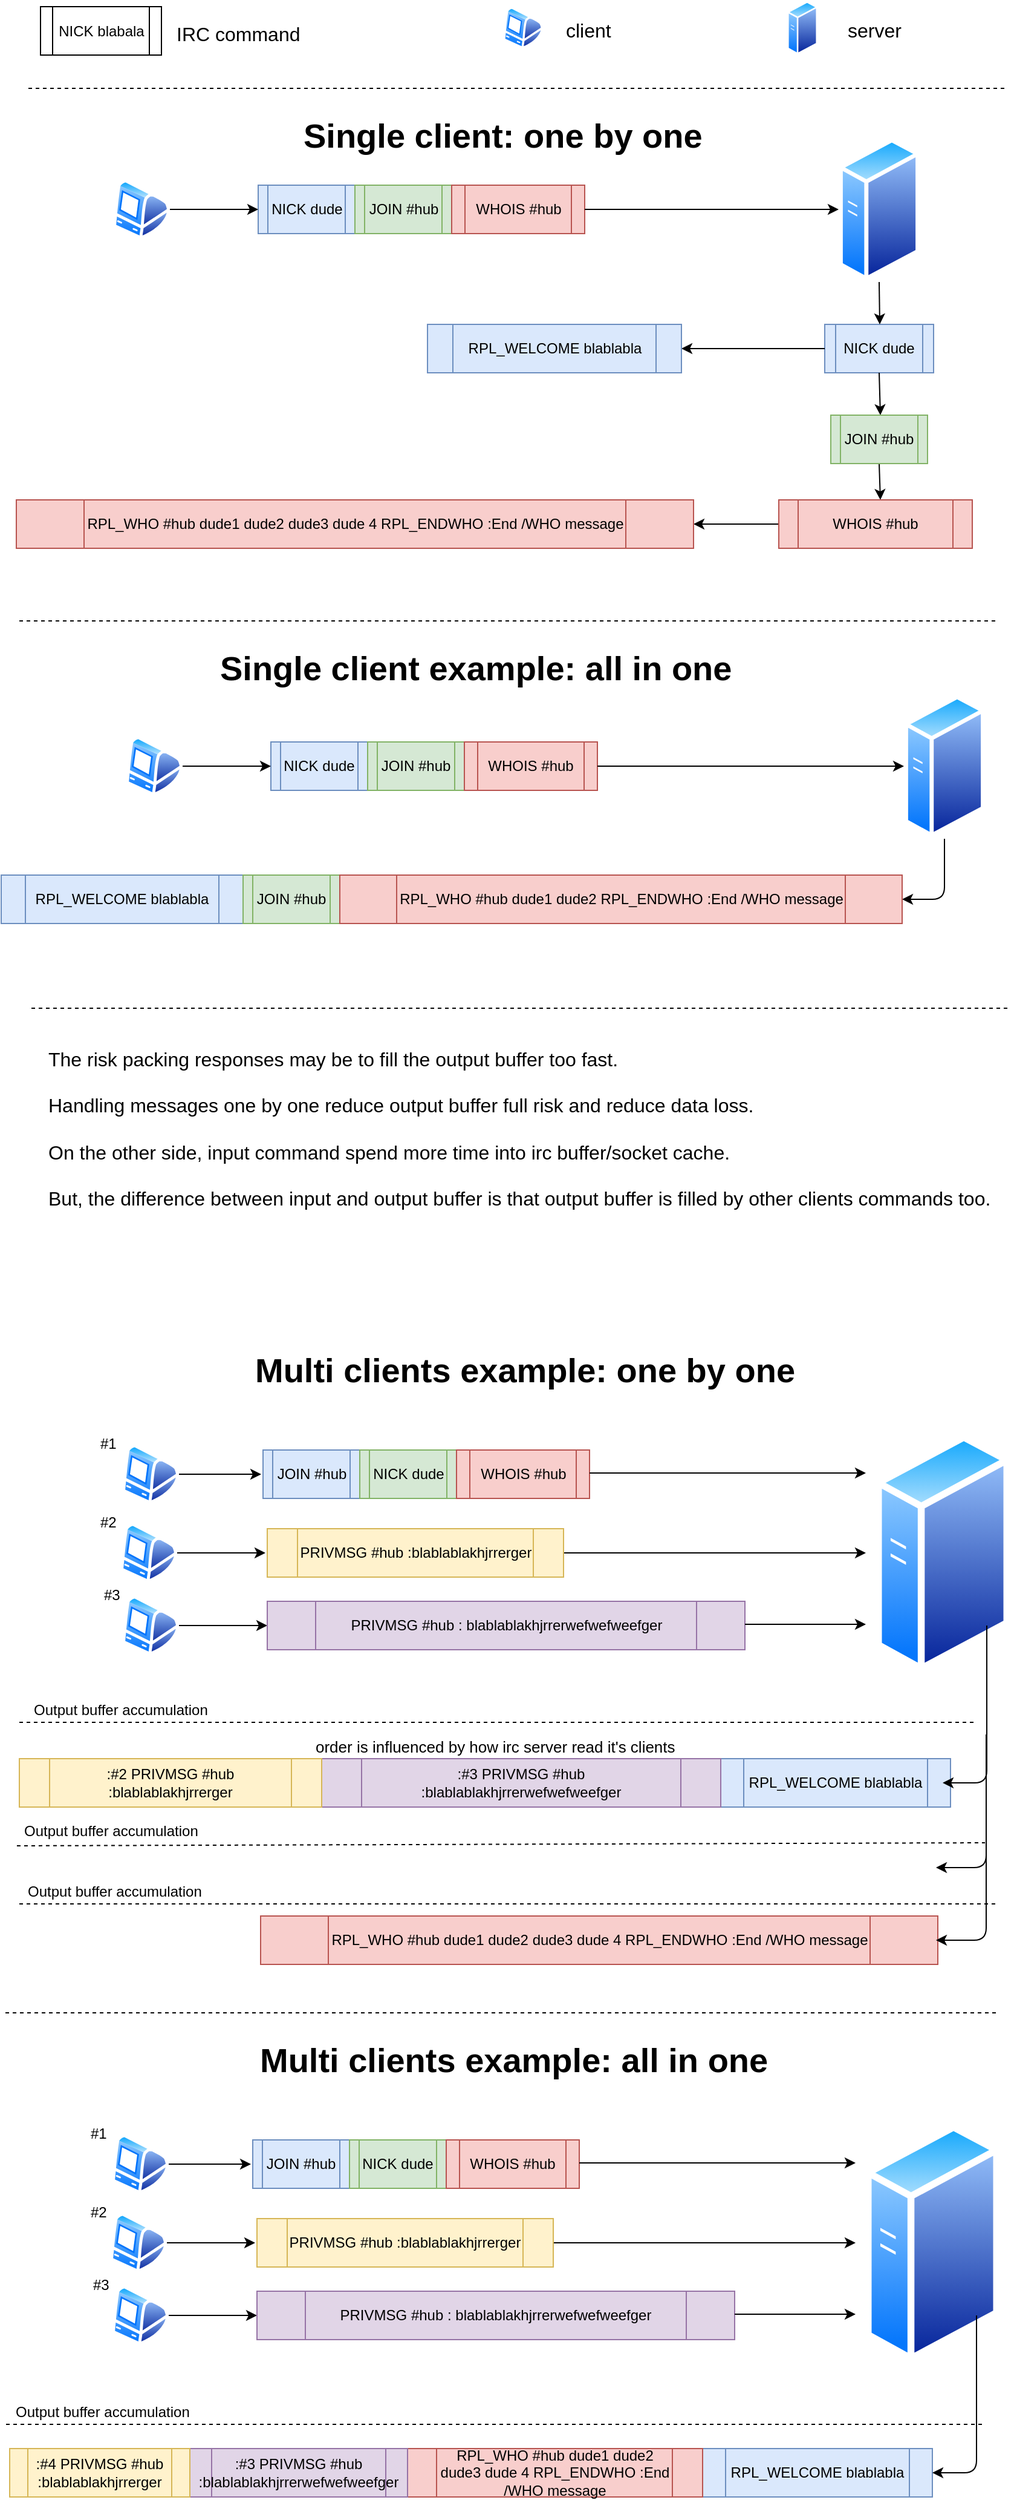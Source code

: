 <mxfile version="12.2.6" type="device" pages="1"><diagram id="_g7I_gAFXNiaw16Z2st8" name="Page-1"><mxGraphModel dx="1016" dy="978" grid="1" gridSize="10" guides="1" tooltips="1" connect="1" arrows="1" fold="1" page="1" pageScale="1" pageWidth="850" pageHeight="1100" math="0" shadow="0"><root><mxCell id="0"/><mxCell id="1" parent="0"/><mxCell id="Nf7ZpMM-DBBKTVb-0pVa-1" value="NICK dude" style="shape=process;whiteSpace=wrap;html=1;backgroundOutline=1;fillColor=#dae8fc;strokeColor=#6c8ebf;" vertex="1" parent="1"><mxGeometry x="217.5" y="160" width="80" height="40" as="geometry"/></mxCell><mxCell id="Nf7ZpMM-DBBKTVb-0pVa-3" value="" style="aspect=fixed;perimeter=ellipsePerimeter;html=1;align=center;shadow=0;dashed=0;spacingTop=3;image;image=img/lib/active_directory/mac_client.svg;" vertex="1" parent="1"><mxGeometry x="97.5" y="155" width="47" height="50" as="geometry"/></mxCell><mxCell id="Nf7ZpMM-DBBKTVb-0pVa-4" value="" style="aspect=fixed;perimeter=ellipsePerimeter;html=1;align=center;shadow=0;dashed=0;spacingTop=3;image;image=img/lib/active_directory/generic_server.svg;" vertex="1" parent="1"><mxGeometry x="697.5" y="120" width="67" height="120" as="geometry"/></mxCell><mxCell id="Nf7ZpMM-DBBKTVb-0pVa-5" value="JOIN #hub" style="shape=process;whiteSpace=wrap;html=1;backgroundOutline=1;fillColor=#d5e8d4;strokeColor=#82b366;" vertex="1" parent="1"><mxGeometry x="297.5" y="160" width="80" height="40" as="geometry"/></mxCell><mxCell id="Nf7ZpMM-DBBKTVb-0pVa-6" value="NICK blabala" style="shape=process;whiteSpace=wrap;html=1;backgroundOutline=1;" vertex="1" parent="1"><mxGeometry x="37.5" y="12.5" width="100" height="40" as="geometry"/></mxCell><mxCell id="Nf7ZpMM-DBBKTVb-0pVa-7" value="IRC command" style="text;html=1;resizable=0;points=[];autosize=1;align=left;verticalAlign=top;spacingTop=-4;fontSize=16;" vertex="1" parent="1"><mxGeometry x="148" y="22.5" width="120" height="20" as="geometry"/></mxCell><mxCell id="Nf7ZpMM-DBBKTVb-0pVa-8" value="WHOIS #hub" style="shape=process;whiteSpace=wrap;html=1;backgroundOutline=1;fillColor=#f8cecc;strokeColor=#b85450;" vertex="1" parent="1"><mxGeometry x="377.5" y="160" width="110" height="40" as="geometry"/></mxCell><mxCell id="Nf7ZpMM-DBBKTVb-0pVa-9" value="" style="endArrow=classic;html=1;entryX=0;entryY=0.5;entryDx=0;entryDy=0;exitX=1;exitY=0.5;exitDx=0;exitDy=0;" edge="1" parent="1" source="Nf7ZpMM-DBBKTVb-0pVa-8" target="Nf7ZpMM-DBBKTVb-0pVa-4"><mxGeometry width="50" height="50" relative="1" as="geometry"><mxPoint x="77.5" y="315" as="sourcePoint"/><mxPoint x="127.5" y="265" as="targetPoint"/></mxGeometry></mxCell><mxCell id="Nf7ZpMM-DBBKTVb-0pVa-12" value="NICK dude" style="shape=process;whiteSpace=wrap;html=1;backgroundOutline=1;fillColor=#dae8fc;strokeColor=#6c8ebf;" vertex="1" parent="1"><mxGeometry x="686" y="275" width="90" height="40" as="geometry"/></mxCell><mxCell id="Nf7ZpMM-DBBKTVb-0pVa-13" value="" style="endArrow=classic;html=1;exitX=0.5;exitY=1;exitDx=0;exitDy=0;" edge="1" parent="1" source="Nf7ZpMM-DBBKTVb-0pVa-4"><mxGeometry width="50" height="50" relative="1" as="geometry"><mxPoint x="77.5" y="655" as="sourcePoint"/><mxPoint x="731.5" y="275" as="targetPoint"/></mxGeometry></mxCell><mxCell id="Nf7ZpMM-DBBKTVb-0pVa-15" value="The risk packing responses may be to fill the output buffer too fast.&lt;br style=&quot;font-size: 16px&quot;&gt;&lt;br style=&quot;font-size: 16px&quot;&gt;Handling messages one by one reduce output buffer full risk and reduce data loss.&lt;br&gt;&lt;br&gt;On the other side, input command spend more time into irc buffer/socket cache.&lt;br style=&quot;font-size: 16px&quot;&gt;&lt;br style=&quot;font-size: 16px&quot;&gt;But, the difference between input and output buffer is that output buffer is filled by other clients commands too.&lt;br&gt;" style="text;html=1;resizable=0;points=[];autosize=1;align=left;verticalAlign=top;spacingTop=-4;fontSize=16;" vertex="1" parent="1"><mxGeometry x="41.5" y="870" width="790" height="130" as="geometry"/></mxCell><mxCell id="Nf7ZpMM-DBBKTVb-0pVa-18" value="" style="endArrow=classic;html=1;exitX=0.5;exitY=1;exitDx=0;exitDy=0;" edge="1" parent="1" source="Nf7ZpMM-DBBKTVb-0pVa-12"><mxGeometry width="50" height="50" relative="1" as="geometry"><mxPoint x="731" y="345" as="sourcePoint"/><mxPoint x="732" y="350" as="targetPoint"/></mxGeometry></mxCell><mxCell id="Nf7ZpMM-DBBKTVb-0pVa-19" value="" style="endArrow=classic;html=1;exitX=0;exitY=0.5;exitDx=0;exitDy=0;" edge="1" parent="1" source="Nf7ZpMM-DBBKTVb-0pVa-12"><mxGeometry width="50" height="50" relative="1" as="geometry"><mxPoint x="637.5" y="295" as="sourcePoint"/><mxPoint x="567.5" y="295" as="targetPoint"/></mxGeometry></mxCell><mxCell id="Nf7ZpMM-DBBKTVb-0pVa-21" value="" style="endArrow=classic;html=1;exitX=0.5;exitY=1;exitDx=0;exitDy=0;" edge="1" parent="1"><mxGeometry width="50" height="50" relative="1" as="geometry"><mxPoint x="731" y="390" as="sourcePoint"/><mxPoint x="732" y="420" as="targetPoint"/></mxGeometry></mxCell><mxCell id="Nf7ZpMM-DBBKTVb-0pVa-22" value="" style="endArrow=classic;html=1;entryX=1;entryY=0.5;entryDx=0;entryDy=0;exitX=0;exitY=0.5;exitDx=0;exitDy=0;" edge="1" parent="1" source="Nf7ZpMM-DBBKTVb-0pVa-25" target="Nf7ZpMM-DBBKTVb-0pVa-26"><mxGeometry width="50" height="50" relative="1" as="geometry"><mxPoint x="644.5" y="440" as="sourcePoint"/><mxPoint x="574.5" y="440" as="targetPoint"/></mxGeometry></mxCell><mxCell id="Nf7ZpMM-DBBKTVb-0pVa-23" value="RPL_WELCOME blablabla" style="shape=process;whiteSpace=wrap;html=1;backgroundOutline=1;fillColor=#dae8fc;strokeColor=#6c8ebf;" vertex="1" parent="1"><mxGeometry x="357.5" y="275" width="210" height="40" as="geometry"/></mxCell><mxCell id="Nf7ZpMM-DBBKTVb-0pVa-24" value="JOIN #hub" style="shape=process;whiteSpace=wrap;html=1;backgroundOutline=1;fillColor=#d5e8d4;strokeColor=#82b366;" vertex="1" parent="1"><mxGeometry x="691" y="350" width="80" height="40" as="geometry"/></mxCell><mxCell id="Nf7ZpMM-DBBKTVb-0pVa-25" value="WHOIS #hub" style="shape=process;whiteSpace=wrap;html=1;backgroundOutline=1;fillColor=#f8cecc;strokeColor=#b85450;" vertex="1" parent="1"><mxGeometry x="648" y="420" width="160" height="40" as="geometry"/></mxCell><mxCell id="Nf7ZpMM-DBBKTVb-0pVa-26" value="RPL_WHO #hub dude1 dude2 dude3 dude 4 RPL_ENDWHO :End /WHO message" style="shape=process;whiteSpace=wrap;html=1;backgroundOutline=1;fillColor=#f8cecc;strokeColor=#b85450;" vertex="1" parent="1"><mxGeometry x="17.5" y="420" width="560" height="40" as="geometry"/></mxCell><mxCell id="Nf7ZpMM-DBBKTVb-0pVa-27" value="" style="endArrow=classic;html=1;entryX=0;entryY=0.5;entryDx=0;entryDy=0;exitX=1;exitY=0.5;exitDx=0;exitDy=0;" edge="1" parent="1" source="Nf7ZpMM-DBBKTVb-0pVa-3" target="Nf7ZpMM-DBBKTVb-0pVa-1"><mxGeometry width="50" height="50" relative="1" as="geometry"><mxPoint x="497.5" y="190" as="sourcePoint"/><mxPoint x="707.5" y="190" as="targetPoint"/></mxGeometry></mxCell><mxCell id="Nf7ZpMM-DBBKTVb-0pVa-31" value="Single client: one by one" style="text;html=1;resizable=0;points=[];autosize=1;align=left;verticalAlign=top;spacingTop=-4;fontSize=28;fontStyle=1" vertex="1" parent="1"><mxGeometry x="252.5" y="100" width="320" height="40" as="geometry"/></mxCell><mxCell id="Nf7ZpMM-DBBKTVb-0pVa-32" value="" style="aspect=fixed;perimeter=ellipsePerimeter;html=1;align=center;shadow=0;dashed=0;spacingTop=3;image;image=img/lib/active_directory/mac_client.svg;" vertex="1" parent="1"><mxGeometry x="420" y="12.5" width="33" height="35" as="geometry"/></mxCell><mxCell id="Nf7ZpMM-DBBKTVb-0pVa-33" value="client" style="text;html=1;resizable=0;points=[];autosize=1;align=left;verticalAlign=top;spacingTop=-4;fontSize=16;fontStyle=0" vertex="1" parent="1"><mxGeometry x="470" y="20" width="80" height="40" as="geometry"/></mxCell><mxCell id="Nf7ZpMM-DBBKTVb-0pVa-34" value="" style="aspect=fixed;perimeter=ellipsePerimeter;html=1;align=center;shadow=0;dashed=0;spacingTop=3;image;image=img/lib/active_directory/generic_server.svg;" vertex="1" parent="1"><mxGeometry x="655" y="7.5" width="25" height="45" as="geometry"/></mxCell><mxCell id="Nf7ZpMM-DBBKTVb-0pVa-35" value="server" style="text;html=1;resizable=0;points=[];autosize=1;align=left;verticalAlign=top;spacingTop=-4;fontSize=16;fontStyle=0" vertex="1" parent="1"><mxGeometry x="702.5" y="20" width="50" height="20" as="geometry"/></mxCell><mxCell id="Nf7ZpMM-DBBKTVb-0pVa-37" value="" style="aspect=fixed;perimeter=ellipsePerimeter;html=1;align=center;shadow=0;dashed=0;spacingTop=3;image;image=img/lib/active_directory/mac_client.svg;" vertex="1" parent="1"><mxGeometry x="103.5" y="1265" width="47" height="50" as="geometry"/></mxCell><mxCell id="Nf7ZpMM-DBBKTVb-0pVa-38" value="" style="aspect=fixed;perimeter=ellipsePerimeter;html=1;align=center;shadow=0;dashed=0;spacingTop=3;image;image=img/lib/active_directory/generic_server.svg;" vertex="1" parent="1"><mxGeometry x="727.5" y="1190" width="112" height="200" as="geometry"/></mxCell><mxCell id="Nf7ZpMM-DBBKTVb-0pVa-41" value="" style="endArrow=classic;html=1;exitX=1;exitY=0.5;exitDx=0;exitDy=0;" edge="1" parent="1" source="Nf7ZpMM-DBBKTVb-0pVa-55"><mxGeometry width="50" height="50" relative="1" as="geometry"><mxPoint x="493.5" y="1290" as="sourcePoint"/><mxPoint x="720" y="1290" as="targetPoint"/></mxGeometry></mxCell><mxCell id="Nf7ZpMM-DBBKTVb-0pVa-47" value="" style="endArrow=classic;html=1;entryX=1;entryY=0.5;entryDx=0;entryDy=0;" edge="1" parent="1"><mxGeometry width="50" height="50" relative="1" as="geometry"><mxPoint x="819.5" y="1440" as="sourcePoint"/><mxPoint x="778" y="1550" as="targetPoint"/><Array as="points"><mxPoint x="819.5" y="1550"/></Array></mxGeometry></mxCell><mxCell id="Nf7ZpMM-DBBKTVb-0pVa-49" value="RPL_WELCOME blablabla" style="shape=process;whiteSpace=wrap;html=1;backgroundOutline=1;fillColor=#dae8fc;strokeColor=#6c8ebf;" vertex="1" parent="1"><mxGeometry x="600" y="1460" width="190" height="40" as="geometry"/></mxCell><mxCell id="Nf7ZpMM-DBBKTVb-0pVa-52" value="RPL_WHO #hub dude1 dude2 dude3 dude 4 RPL_ENDWHO :End /WHO message" style="shape=process;whiteSpace=wrap;html=1;backgroundOutline=1;fillColor=#f8cecc;strokeColor=#b85450;" vertex="1" parent="1"><mxGeometry x="219.5" y="1590" width="560" height="40" as="geometry"/></mxCell><mxCell id="Nf7ZpMM-DBBKTVb-0pVa-53" value="" style="endArrow=classic;html=1;entryX=0;entryY=0.5;entryDx=0;entryDy=0;exitX=1;exitY=0.5;exitDx=0;exitDy=0;" edge="1" parent="1" source="Nf7ZpMM-DBBKTVb-0pVa-37"><mxGeometry width="50" height="50" relative="1" as="geometry"><mxPoint x="503.5" y="1300" as="sourcePoint"/><mxPoint x="223.5" y="1290" as="targetPoint"/></mxGeometry></mxCell><mxCell id="Nf7ZpMM-DBBKTVb-0pVa-54" value="Multi clients example: one by one" style="text;html=1;resizable=0;points=[];autosize=1;align=left;verticalAlign=top;spacingTop=-4;fontSize=28;fontStyle=1" vertex="1" parent="1"><mxGeometry x="213" y="1120" width="430" height="40" as="geometry"/></mxCell><mxCell id="Nf7ZpMM-DBBKTVb-0pVa-55" value="PRIVMSG #hub :blablablakhjrrerger" style="shape=process;whiteSpace=wrap;html=1;backgroundOutline=1;fillColor=#fff2cc;strokeColor=#d6b656;" vertex="1" parent="1"><mxGeometry x="225" y="1270" width="245" height="40" as="geometry"/></mxCell><mxCell id="Nf7ZpMM-DBBKTVb-0pVa-56" value="" style="aspect=fixed;perimeter=ellipsePerimeter;html=1;align=center;shadow=0;dashed=0;spacingTop=3;image;image=img/lib/active_directory/mac_client.svg;" vertex="1" parent="1"><mxGeometry x="105" y="1200" width="47" height="50" as="geometry"/></mxCell><mxCell id="Nf7ZpMM-DBBKTVb-0pVa-59" value="" style="endArrow=classic;html=1;exitX=1;exitY=0.5;exitDx=0;exitDy=0;" edge="1" parent="1" source="Nf7ZpMM-DBBKTVb-0pVa-56"><mxGeometry width="50" height="50" relative="1" as="geometry"><mxPoint x="505" y="1235" as="sourcePoint"/><mxPoint x="220" y="1225" as="targetPoint"/></mxGeometry></mxCell><mxCell id="Nf7ZpMM-DBBKTVb-0pVa-71" value="" style="aspect=fixed;perimeter=ellipsePerimeter;html=1;align=center;shadow=0;dashed=0;spacingTop=3;image;image=img/lib/active_directory/mac_client.svg;" vertex="1" parent="1"><mxGeometry x="105" y="1325" width="47" height="50" as="geometry"/></mxCell><mxCell id="Nf7ZpMM-DBBKTVb-0pVa-74" value="" style="endArrow=classic;html=1;entryX=0;entryY=0.5;entryDx=0;entryDy=0;exitX=1;exitY=0.5;exitDx=0;exitDy=0;" edge="1" parent="1" source="Nf7ZpMM-DBBKTVb-0pVa-71"><mxGeometry width="50" height="50" relative="1" as="geometry"><mxPoint x="505" y="1360" as="sourcePoint"/><mxPoint x="225" y="1350" as="targetPoint"/></mxGeometry></mxCell><mxCell id="Nf7ZpMM-DBBKTVb-0pVa-77" value="PRIVMSG #hub :&amp;nbsp;blablablakhjrrerwefwefweefger" style="shape=process;whiteSpace=wrap;html=1;backgroundOutline=1;fillColor=#e1d5e7;strokeColor=#9673a6;" vertex="1" parent="1"><mxGeometry x="225" y="1330" width="395" height="40" as="geometry"/></mxCell><mxCell id="Nf7ZpMM-DBBKTVb-0pVa-78" value="JOIN #hub" style="shape=process;whiteSpace=wrap;html=1;backgroundOutline=1;fillColor=#dae8fc;strokeColor=#6c8ebf;" vertex="1" parent="1"><mxGeometry x="221.5" y="1205" width="80" height="40" as="geometry"/></mxCell><mxCell id="Nf7ZpMM-DBBKTVb-0pVa-79" value="NICK dude" style="shape=process;whiteSpace=wrap;html=1;backgroundOutline=1;fillColor=#d5e8d4;strokeColor=#82b366;" vertex="1" parent="1"><mxGeometry x="301.5" y="1205" width="80" height="40" as="geometry"/></mxCell><mxCell id="Nf7ZpMM-DBBKTVb-0pVa-80" value="WHOIS #hub" style="shape=process;whiteSpace=wrap;html=1;backgroundOutline=1;fillColor=#f8cecc;strokeColor=#b85450;" vertex="1" parent="1"><mxGeometry x="381.5" y="1205" width="110" height="40" as="geometry"/></mxCell><mxCell id="Nf7ZpMM-DBBKTVb-0pVa-81" value="" style="endArrow=classic;html=1;exitX=1;exitY=0.5;exitDx=0;exitDy=0;" edge="1" parent="1"><mxGeometry width="50" height="50" relative="1" as="geometry"><mxPoint x="620" y="1349" as="sourcePoint"/><mxPoint x="720" y="1349" as="targetPoint"/></mxGeometry></mxCell><mxCell id="Nf7ZpMM-DBBKTVb-0pVa-82" value="" style="endArrow=classic;html=1;exitX=1;exitY=0.5;exitDx=0;exitDy=0;" edge="1" parent="1"><mxGeometry width="50" height="50" relative="1" as="geometry"><mxPoint x="491.5" y="1224" as="sourcePoint"/><mxPoint x="720" y="1224" as="targetPoint"/></mxGeometry></mxCell><mxCell id="Nf7ZpMM-DBBKTVb-0pVa-86" value=":#3 PRIVMSG #hub :blablablakhjrrerwefwefweefger" style="shape=process;whiteSpace=wrap;html=1;backgroundOutline=1;fillColor=#e1d5e7;strokeColor=#9673a6;" vertex="1" parent="1"><mxGeometry x="270" y="1460" width="330" height="40" as="geometry"/></mxCell><mxCell id="Nf7ZpMM-DBBKTVb-0pVa-87" value=":#2 PRIVMSG #hub :blablablakhjrrerger" style="shape=process;whiteSpace=wrap;html=1;backgroundOutline=1;fillColor=#fff2cc;strokeColor=#d6b656;" vertex="1" parent="1"><mxGeometry x="20" y="1460" width="250" height="40" as="geometry"/></mxCell><mxCell id="Nf7ZpMM-DBBKTVb-0pVa-88" value="" style="endArrow=classic;html=1;fontSize=12;entryX=1;entryY=0.5;entryDx=0;entryDy=0;" edge="1" parent="1"><mxGeometry width="50" height="50" relative="1" as="geometry"><mxPoint x="820" y="1350" as="sourcePoint"/><mxPoint x="783.5" y="1480" as="targetPoint"/><Array as="points"><mxPoint x="820" y="1480"/></Array></mxGeometry></mxCell><mxCell id="Nf7ZpMM-DBBKTVb-0pVa-91" value="" style="endArrow=classic;html=1;entryX=1;entryY=0.5;entryDx=0;entryDy=0;" edge="1" parent="1"><mxGeometry width="50" height="50" relative="1" as="geometry"><mxPoint x="819.5" y="1500" as="sourcePoint"/><mxPoint x="778" y="1610" as="targetPoint"/><Array as="points"><mxPoint x="819.5" y="1610"/></Array></mxGeometry></mxCell><mxCell id="Nf7ZpMM-DBBKTVb-0pVa-92" value="" style="endArrow=none;dashed=1;html=1;fontSize=12;" edge="1" parent="1"><mxGeometry width="50" height="50" relative="1" as="geometry"><mxPoint x="20" y="1430" as="sourcePoint"/><mxPoint x="810" y="1430" as="targetPoint"/></mxGeometry></mxCell><mxCell id="Nf7ZpMM-DBBKTVb-0pVa-93" value="" style="endArrow=none;dashed=1;html=1;fontSize=12;exitX=-0.022;exitY=1.1;exitDx=0;exitDy=0;exitPerimeter=0;" edge="1" parent="1" source="Nf7ZpMM-DBBKTVb-0pVa-98"><mxGeometry width="50" height="50" relative="1" as="geometry"><mxPoint x="8.5" y="1529.5" as="sourcePoint"/><mxPoint x="818.5" y="1529.5" as="targetPoint"/></mxGeometry></mxCell><mxCell id="Nf7ZpMM-DBBKTVb-0pVa-94" value="" style="endArrow=none;dashed=1;html=1;fontSize=12;" edge="1" parent="1"><mxGeometry width="50" height="50" relative="1" as="geometry"><mxPoint x="20" y="1580" as="sourcePoint"/><mxPoint x="830" y="1580" as="targetPoint"/></mxGeometry></mxCell><mxCell id="Nf7ZpMM-DBBKTVb-0pVa-96" value="Output buffer accumulation" style="text;html=1;resizable=0;points=[];autosize=1;align=left;verticalAlign=top;spacingTop=-4;fontSize=12;" vertex="1" parent="1"><mxGeometry x="30" y="1410" width="160" height="20" as="geometry"/></mxCell><mxCell id="Nf7ZpMM-DBBKTVb-0pVa-98" value="Output buffer accumulation" style="text;html=1;resizable=0;points=[];autosize=1;align=left;verticalAlign=top;spacingTop=-4;fontSize=12;" vertex="1" parent="1"><mxGeometry x="21.5" y="1510" width="160" height="20" as="geometry"/></mxCell><mxCell id="Nf7ZpMM-DBBKTVb-0pVa-99" value="#1" style="text;html=1;resizable=0;points=[];autosize=1;align=left;verticalAlign=top;spacingTop=-4;fontSize=12;" vertex="1" parent="1"><mxGeometry x="85" y="1190" width="30" height="20" as="geometry"/></mxCell><mxCell id="Nf7ZpMM-DBBKTVb-0pVa-100" value="#2" style="text;html=1;resizable=0;points=[];autosize=1;align=left;verticalAlign=top;spacingTop=-4;fontSize=12;" vertex="1" parent="1"><mxGeometry x="85" y="1255" width="30" height="20" as="geometry"/></mxCell><mxCell id="Nf7ZpMM-DBBKTVb-0pVa-101" value="#3" style="text;html=1;resizable=0;points=[];autosize=1;align=left;verticalAlign=top;spacingTop=-4;fontSize=12;" vertex="1" parent="1"><mxGeometry x="87.5" y="1315" width="30" height="20" as="geometry"/></mxCell><mxCell id="Nf7ZpMM-DBBKTVb-0pVa-102" value="Output buffer accumulation" style="text;html=1;resizable=0;points=[];autosize=1;align=left;verticalAlign=top;spacingTop=-4;fontSize=12;" vertex="1" parent="1"><mxGeometry x="25" y="1560" width="160" height="20" as="geometry"/></mxCell><mxCell id="Nf7ZpMM-DBBKTVb-0pVa-105" value="NICK dude" style="shape=process;whiteSpace=wrap;html=1;backgroundOutline=1;fillColor=#dae8fc;strokeColor=#6c8ebf;" vertex="1" parent="1"><mxGeometry x="228" y="620" width="80" height="40" as="geometry"/></mxCell><mxCell id="Nf7ZpMM-DBBKTVb-0pVa-106" value="" style="aspect=fixed;perimeter=ellipsePerimeter;html=1;align=center;shadow=0;dashed=0;spacingTop=3;image;image=img/lib/active_directory/mac_client.svg;" vertex="1" parent="1"><mxGeometry x="108" y="615" width="47" height="50" as="geometry"/></mxCell><mxCell id="Nf7ZpMM-DBBKTVb-0pVa-107" value="" style="aspect=fixed;perimeter=ellipsePerimeter;html=1;align=center;shadow=0;dashed=0;spacingTop=3;image;image=img/lib/active_directory/generic_server.svg;" vertex="1" parent="1"><mxGeometry x="751.5" y="580" width="67" height="120" as="geometry"/></mxCell><mxCell id="Nf7ZpMM-DBBKTVb-0pVa-108" value="JOIN #hub" style="shape=process;whiteSpace=wrap;html=1;backgroundOutline=1;fillColor=#d5e8d4;strokeColor=#82b366;" vertex="1" parent="1"><mxGeometry x="308" y="620" width="80" height="40" as="geometry"/></mxCell><mxCell id="Nf7ZpMM-DBBKTVb-0pVa-109" value="WHOIS #hub" style="shape=process;whiteSpace=wrap;html=1;backgroundOutline=1;fillColor=#f8cecc;strokeColor=#b85450;" vertex="1" parent="1"><mxGeometry x="388" y="620" width="110" height="40" as="geometry"/></mxCell><mxCell id="Nf7ZpMM-DBBKTVb-0pVa-110" value="" style="endArrow=classic;html=1;entryX=0;entryY=0.5;entryDx=0;entryDy=0;exitX=1;exitY=0.5;exitDx=0;exitDy=0;" edge="1" parent="1" source="Nf7ZpMM-DBBKTVb-0pVa-109" target="Nf7ZpMM-DBBKTVb-0pVa-107"><mxGeometry width="50" height="50" relative="1" as="geometry"><mxPoint x="88" y="775" as="sourcePoint"/><mxPoint x="138" y="725" as="targetPoint"/></mxGeometry></mxCell><mxCell id="Nf7ZpMM-DBBKTVb-0pVa-112" value="" style="endArrow=classic;html=1;entryX=1;entryY=0.5;entryDx=0;entryDy=0;" edge="1" parent="1" target="Nf7ZpMM-DBBKTVb-0pVa-120"><mxGeometry width="50" height="50" relative="1" as="geometry"><mxPoint x="785" y="700" as="sourcePoint"/><mxPoint x="785" y="750" as="targetPoint"/><Array as="points"><mxPoint x="785" y="750"/></Array></mxGeometry></mxCell><mxCell id="Nf7ZpMM-DBBKTVb-0pVa-117" value="RPL_WELCOME blablabla" style="shape=process;whiteSpace=wrap;html=1;backgroundOutline=1;fillColor=#dae8fc;strokeColor=#6c8ebf;" vertex="1" parent="1"><mxGeometry x="5" y="730" width="200" height="40" as="geometry"/></mxCell><mxCell id="Nf7ZpMM-DBBKTVb-0pVa-118" value="JOIN #hub" style="shape=process;whiteSpace=wrap;html=1;backgroundOutline=1;fillColor=#d5e8d4;strokeColor=#82b366;" vertex="1" parent="1"><mxGeometry x="205" y="730" width="80" height="40" as="geometry"/></mxCell><mxCell id="Nf7ZpMM-DBBKTVb-0pVa-120" value="RPL_WHO #hub dude1 dude2 RPL_ENDWHO :End /WHO message" style="shape=process;whiteSpace=wrap;html=1;backgroundOutline=1;fillColor=#f8cecc;strokeColor=#b85450;" vertex="1" parent="1"><mxGeometry x="285" y="730" width="465" height="40" as="geometry"/></mxCell><mxCell id="Nf7ZpMM-DBBKTVb-0pVa-121" value="" style="endArrow=classic;html=1;entryX=0;entryY=0.5;entryDx=0;entryDy=0;exitX=1;exitY=0.5;exitDx=0;exitDy=0;" edge="1" parent="1" source="Nf7ZpMM-DBBKTVb-0pVa-106" target="Nf7ZpMM-DBBKTVb-0pVa-105"><mxGeometry width="50" height="50" relative="1" as="geometry"><mxPoint x="508" y="650" as="sourcePoint"/><mxPoint x="718" y="650" as="targetPoint"/></mxGeometry></mxCell><mxCell id="Nf7ZpMM-DBBKTVb-0pVa-122" value="Single client example: all in one" style="text;html=1;resizable=0;points=[];autosize=1;align=left;verticalAlign=top;spacingTop=-4;fontSize=28;fontStyle=1" vertex="1" parent="1"><mxGeometry x="184" y="540" width="410" height="40" as="geometry"/></mxCell><mxCell id="Nf7ZpMM-DBBKTVb-0pVa-126" value="" style="endArrow=none;dashed=1;html=1;fontSize=12;" edge="1" parent="1"><mxGeometry width="50" height="50" relative="1" as="geometry"><mxPoint x="20" y="520" as="sourcePoint"/><mxPoint x="830" y="520" as="targetPoint"/><Array as="points"/></mxGeometry></mxCell><mxCell id="Nf7ZpMM-DBBKTVb-0pVa-127" value="" style="endArrow=none;dashed=1;html=1;fontSize=12;" edge="1" parent="1"><mxGeometry width="50" height="50" relative="1" as="geometry"><mxPoint x="30" y="840" as="sourcePoint"/><mxPoint x="840" y="840" as="targetPoint"/><Array as="points"/></mxGeometry></mxCell><mxCell id="Nf7ZpMM-DBBKTVb-0pVa-128" value="" style="aspect=fixed;perimeter=ellipsePerimeter;html=1;align=center;shadow=0;dashed=0;spacingTop=3;image;image=img/lib/active_directory/mac_client.svg;" vertex="1" parent="1"><mxGeometry x="95" y="1835" width="47" height="50" as="geometry"/></mxCell><mxCell id="Nf7ZpMM-DBBKTVb-0pVa-129" value="" style="aspect=fixed;perimeter=ellipsePerimeter;html=1;align=center;shadow=0;dashed=0;spacingTop=3;image;image=img/lib/active_directory/generic_server.svg;" vertex="1" parent="1"><mxGeometry x="719" y="1760" width="112" height="200" as="geometry"/></mxCell><mxCell id="Nf7ZpMM-DBBKTVb-0pVa-130" value="" style="endArrow=classic;html=1;exitX=1;exitY=0.5;exitDx=0;exitDy=0;" edge="1" parent="1" source="Nf7ZpMM-DBBKTVb-0pVa-136"><mxGeometry width="50" height="50" relative="1" as="geometry"><mxPoint x="485" y="1860" as="sourcePoint"/><mxPoint x="711.5" y="1860" as="targetPoint"/></mxGeometry></mxCell><mxCell id="Nf7ZpMM-DBBKTVb-0pVa-132" value="RPL_WELCOME blablabla" style="shape=process;whiteSpace=wrap;html=1;backgroundOutline=1;fillColor=#dae8fc;strokeColor=#6c8ebf;" vertex="1" parent="1"><mxGeometry x="585" y="2030" width="190" height="40" as="geometry"/></mxCell><mxCell id="Nf7ZpMM-DBBKTVb-0pVa-133" value="RPL_WHO #hub dude1 dude2 dude3 dude 4 RPL_ENDWHO :End /WHO message" style="shape=process;whiteSpace=wrap;html=1;backgroundOutline=1;fillColor=#f8cecc;strokeColor=#b85450;" vertex="1" parent="1"><mxGeometry x="340" y="2030" width="245" height="40" as="geometry"/></mxCell><mxCell id="Nf7ZpMM-DBBKTVb-0pVa-134" value="" style="endArrow=classic;html=1;entryX=0;entryY=0.5;entryDx=0;entryDy=0;exitX=1;exitY=0.5;exitDx=0;exitDy=0;" edge="1" parent="1" source="Nf7ZpMM-DBBKTVb-0pVa-128"><mxGeometry width="50" height="50" relative="1" as="geometry"><mxPoint x="495" y="1870" as="sourcePoint"/><mxPoint x="215" y="1860" as="targetPoint"/></mxGeometry></mxCell><mxCell id="Nf7ZpMM-DBBKTVb-0pVa-135" value="Multi clients example: all in one" style="text;html=1;resizable=0;points=[];autosize=1;align=left;verticalAlign=top;spacingTop=-4;fontSize=28;fontStyle=1" vertex="1" parent="1"><mxGeometry x="216.5" y="1690" width="400" height="40" as="geometry"/></mxCell><mxCell id="Nf7ZpMM-DBBKTVb-0pVa-136" value="PRIVMSG #hub :blablablakhjrrerger" style="shape=process;whiteSpace=wrap;html=1;backgroundOutline=1;fillColor=#fff2cc;strokeColor=#d6b656;" vertex="1" parent="1"><mxGeometry x="216.5" y="1840" width="245" height="40" as="geometry"/></mxCell><mxCell id="Nf7ZpMM-DBBKTVb-0pVa-137" value="" style="aspect=fixed;perimeter=ellipsePerimeter;html=1;align=center;shadow=0;dashed=0;spacingTop=3;image;image=img/lib/active_directory/mac_client.svg;" vertex="1" parent="1"><mxGeometry x="96.5" y="1770" width="47" height="50" as="geometry"/></mxCell><mxCell id="Nf7ZpMM-DBBKTVb-0pVa-138" value="" style="endArrow=classic;html=1;exitX=1;exitY=0.5;exitDx=0;exitDy=0;" edge="1" parent="1" source="Nf7ZpMM-DBBKTVb-0pVa-137"><mxGeometry width="50" height="50" relative="1" as="geometry"><mxPoint x="496.5" y="1805" as="sourcePoint"/><mxPoint x="211.5" y="1795" as="targetPoint"/></mxGeometry></mxCell><mxCell id="Nf7ZpMM-DBBKTVb-0pVa-139" value="" style="aspect=fixed;perimeter=ellipsePerimeter;html=1;align=center;shadow=0;dashed=0;spacingTop=3;image;image=img/lib/active_directory/mac_client.svg;" vertex="1" parent="1"><mxGeometry x="96.5" y="1895" width="47" height="50" as="geometry"/></mxCell><mxCell id="Nf7ZpMM-DBBKTVb-0pVa-140" value="" style="endArrow=classic;html=1;entryX=0;entryY=0.5;entryDx=0;entryDy=0;exitX=1;exitY=0.5;exitDx=0;exitDy=0;" edge="1" parent="1" source="Nf7ZpMM-DBBKTVb-0pVa-139"><mxGeometry width="50" height="50" relative="1" as="geometry"><mxPoint x="496.5" y="1930" as="sourcePoint"/><mxPoint x="216.5" y="1920" as="targetPoint"/></mxGeometry></mxCell><mxCell id="Nf7ZpMM-DBBKTVb-0pVa-141" value="PRIVMSG #hub :&amp;nbsp;blablablakhjrrerwefwefweefger" style="shape=process;whiteSpace=wrap;html=1;backgroundOutline=1;fillColor=#e1d5e7;strokeColor=#9673a6;" vertex="1" parent="1"><mxGeometry x="216.5" y="1900" width="395" height="40" as="geometry"/></mxCell><mxCell id="Nf7ZpMM-DBBKTVb-0pVa-142" value="JOIN #hub" style="shape=process;whiteSpace=wrap;html=1;backgroundOutline=1;fillColor=#dae8fc;strokeColor=#6c8ebf;" vertex="1" parent="1"><mxGeometry x="213" y="1775" width="80" height="40" as="geometry"/></mxCell><mxCell id="Nf7ZpMM-DBBKTVb-0pVa-143" value="NICK dude" style="shape=process;whiteSpace=wrap;html=1;backgroundOutline=1;fillColor=#d5e8d4;strokeColor=#82b366;" vertex="1" parent="1"><mxGeometry x="293" y="1775" width="80" height="40" as="geometry"/></mxCell><mxCell id="Nf7ZpMM-DBBKTVb-0pVa-144" value="WHOIS #hub" style="shape=process;whiteSpace=wrap;html=1;backgroundOutline=1;fillColor=#f8cecc;strokeColor=#b85450;" vertex="1" parent="1"><mxGeometry x="373" y="1775" width="110" height="40" as="geometry"/></mxCell><mxCell id="Nf7ZpMM-DBBKTVb-0pVa-145" value="" style="endArrow=classic;html=1;exitX=1;exitY=0.5;exitDx=0;exitDy=0;" edge="1" parent="1"><mxGeometry width="50" height="50" relative="1" as="geometry"><mxPoint x="611.5" y="1919" as="sourcePoint"/><mxPoint x="711.5" y="1919" as="targetPoint"/></mxGeometry></mxCell><mxCell id="Nf7ZpMM-DBBKTVb-0pVa-146" value="" style="endArrow=classic;html=1;exitX=1;exitY=0.5;exitDx=0;exitDy=0;" edge="1" parent="1"><mxGeometry width="50" height="50" relative="1" as="geometry"><mxPoint x="483" y="1794" as="sourcePoint"/><mxPoint x="711.5" y="1794" as="targetPoint"/></mxGeometry></mxCell><mxCell id="Nf7ZpMM-DBBKTVb-0pVa-147" value=":#3 PRIVMSG #hub :blablablakhjrrerwefwefweefger" style="shape=process;whiteSpace=wrap;html=1;backgroundOutline=1;fillColor=#e1d5e7;strokeColor=#9673a6;" vertex="1" parent="1"><mxGeometry x="161" y="2030" width="180" height="40" as="geometry"/></mxCell><mxCell id="Nf7ZpMM-DBBKTVb-0pVa-148" value=":#4 PRIVMSG #hub :blablablakhjrrerger" style="shape=process;whiteSpace=wrap;html=1;backgroundOutline=1;fillColor=#fff2cc;strokeColor=#d6b656;" vertex="1" parent="1"><mxGeometry x="12" y="2030" width="149" height="40" as="geometry"/></mxCell><mxCell id="Nf7ZpMM-DBBKTVb-0pVa-149" value="" style="endArrow=classic;html=1;fontSize=12;entryX=1;entryY=0.5;entryDx=0;entryDy=0;" edge="1" parent="1"><mxGeometry width="50" height="50" relative="1" as="geometry"><mxPoint x="811.5" y="1920" as="sourcePoint"/><mxPoint x="775" y="2050" as="targetPoint"/><Array as="points"><mxPoint x="811.5" y="2050"/></Array></mxGeometry></mxCell><mxCell id="Nf7ZpMM-DBBKTVb-0pVa-151" value="" style="endArrow=none;dashed=1;html=1;fontSize=12;" edge="1" parent="1"><mxGeometry width="50" height="50" relative="1" as="geometry"><mxPoint x="9" y="2010" as="sourcePoint"/><mxPoint x="819" y="2010" as="targetPoint"/></mxGeometry></mxCell><mxCell id="Nf7ZpMM-DBBKTVb-0pVa-154" value="Output buffer accumulation" style="text;html=1;resizable=0;points=[];autosize=1;align=left;verticalAlign=top;spacingTop=-4;fontSize=12;" vertex="1" parent="1"><mxGeometry x="15" y="1990" width="160" height="20" as="geometry"/></mxCell><mxCell id="Nf7ZpMM-DBBKTVb-0pVa-156" value="#1" style="text;html=1;resizable=0;points=[];autosize=1;align=left;verticalAlign=top;spacingTop=-4;fontSize=12;" vertex="1" parent="1"><mxGeometry x="76.5" y="1760" width="30" height="20" as="geometry"/></mxCell><mxCell id="Nf7ZpMM-DBBKTVb-0pVa-157" value="#2" style="text;html=1;resizable=0;points=[];autosize=1;align=left;verticalAlign=top;spacingTop=-4;fontSize=12;" vertex="1" parent="1"><mxGeometry x="76.5" y="1825" width="30" height="20" as="geometry"/></mxCell><mxCell id="Nf7ZpMM-DBBKTVb-0pVa-158" value="#3" style="text;html=1;resizable=0;points=[];autosize=1;align=left;verticalAlign=top;spacingTop=-4;fontSize=12;" vertex="1" parent="1"><mxGeometry x="79" y="1885" width="30" height="20" as="geometry"/></mxCell><mxCell id="Nf7ZpMM-DBBKTVb-0pVa-160" value="" style="endArrow=none;dashed=1;html=1;fontSize=12;" edge="1" parent="1"><mxGeometry width="50" height="50" relative="1" as="geometry"><mxPoint x="8.5" y="1670" as="sourcePoint"/><mxPoint x="830" y="1670" as="targetPoint"/></mxGeometry></mxCell><mxCell id="Nf7ZpMM-DBBKTVb-0pVa-162" value="order is influenced by how irc server read it's clients" style="text;html=1;resizable=0;points=[];autosize=1;align=left;verticalAlign=top;spacingTop=-4;fontSize=13;" vertex="1" parent="1"><mxGeometry x="263" y="1440" width="380" height="20" as="geometry"/></mxCell><mxCell id="Nf7ZpMM-DBBKTVb-0pVa-165" value="" style="shape=image;html=1;verticalAlign=top;verticalLabelPosition=bottom;labelBackgroundColor=#ffffff;imageAspect=0;aspect=fixed;image=https://cdn2.iconfinder.com/data/icons/picol-vector/32/information-128.png;fontSize=13;" vertex="1" parent="1"><mxGeometry x="251" y="1439" width="10" height="10" as="geometry"/></mxCell><mxCell id="Nf7ZpMM-DBBKTVb-0pVa-166" value="" style="endArrow=none;dashed=1;html=1;fontSize=12;" edge="1" parent="1"><mxGeometry width="50" height="50" relative="1" as="geometry"><mxPoint x="27.5" y="80" as="sourcePoint"/><mxPoint x="837.5" y="80" as="targetPoint"/><Array as="points"/></mxGeometry></mxCell></root></mxGraphModel></diagram></mxfile>